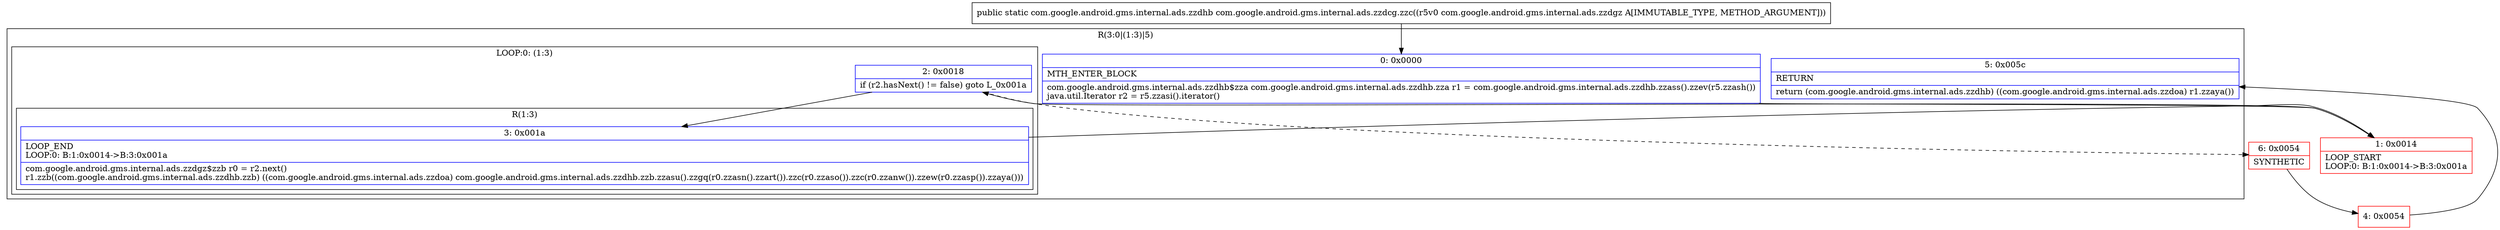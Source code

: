 digraph "CFG forcom.google.android.gms.internal.ads.zzdcg.zzc(Lcom\/google\/android\/gms\/internal\/ads\/zzdgz;)Lcom\/google\/android\/gms\/internal\/ads\/zzdhb;" {
subgraph cluster_Region_1548177493 {
label = "R(3:0|(1:3)|5)";
node [shape=record,color=blue];
Node_0 [shape=record,label="{0\:\ 0x0000|MTH_ENTER_BLOCK\l|com.google.android.gms.internal.ads.zzdhb$zza com.google.android.gms.internal.ads.zzdhb.zza r1 = com.google.android.gms.internal.ads.zzdhb.zzass().zzev(r5.zzash())\ljava.util.Iterator r2 = r5.zzasi().iterator()\l}"];
subgraph cluster_LoopRegion_42591236 {
label = "LOOP:0: (1:3)";
node [shape=record,color=blue];
Node_2 [shape=record,label="{2\:\ 0x0018|if (r2.hasNext() != false) goto L_0x001a\l}"];
subgraph cluster_Region_830712382 {
label = "R(1:3)";
node [shape=record,color=blue];
Node_3 [shape=record,label="{3\:\ 0x001a|LOOP_END\lLOOP:0: B:1:0x0014\-\>B:3:0x001a\l|com.google.android.gms.internal.ads.zzdgz$zzb r0 = r2.next()\lr1.zzb((com.google.android.gms.internal.ads.zzdhb.zzb) ((com.google.android.gms.internal.ads.zzdoa) com.google.android.gms.internal.ads.zzdhb.zzb.zzasu().zzgq(r0.zzasn().zzart()).zzc(r0.zzaso()).zzc(r0.zzanw()).zzew(r0.zzasp()).zzaya()))\l}"];
}
}
Node_5 [shape=record,label="{5\:\ 0x005c|RETURN\l|return (com.google.android.gms.internal.ads.zzdhb) ((com.google.android.gms.internal.ads.zzdoa) r1.zzaya())\l}"];
}
Node_1 [shape=record,color=red,label="{1\:\ 0x0014|LOOP_START\lLOOP:0: B:1:0x0014\-\>B:3:0x001a\l}"];
Node_4 [shape=record,color=red,label="{4\:\ 0x0054}"];
Node_6 [shape=record,color=red,label="{6\:\ 0x0054|SYNTHETIC\l}"];
MethodNode[shape=record,label="{public static com.google.android.gms.internal.ads.zzdhb com.google.android.gms.internal.ads.zzdcg.zzc((r5v0 com.google.android.gms.internal.ads.zzdgz A[IMMUTABLE_TYPE, METHOD_ARGUMENT])) }"];
MethodNode -> Node_0;
Node_0 -> Node_1;
Node_2 -> Node_3;
Node_2 -> Node_6[style=dashed];
Node_3 -> Node_1;
Node_1 -> Node_2;
Node_4 -> Node_5;
Node_6 -> Node_4;
}

